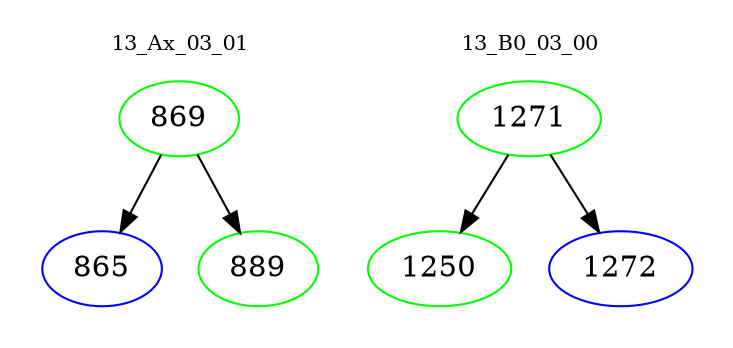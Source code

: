 digraph{
subgraph cluster_0 {
color = white
label = "13_Ax_03_01";
fontsize=10;
T0_869 [label="869", color="green"]
T0_869 -> T0_865 [color="black"]
T0_865 [label="865", color="blue"]
T0_869 -> T0_889 [color="black"]
T0_889 [label="889", color="green"]
}
subgraph cluster_1 {
color = white
label = "13_B0_03_00";
fontsize=10;
T1_1271 [label="1271", color="green"]
T1_1271 -> T1_1250 [color="black"]
T1_1250 [label="1250", color="green"]
T1_1271 -> T1_1272 [color="black"]
T1_1272 [label="1272", color="blue"]
}
}
